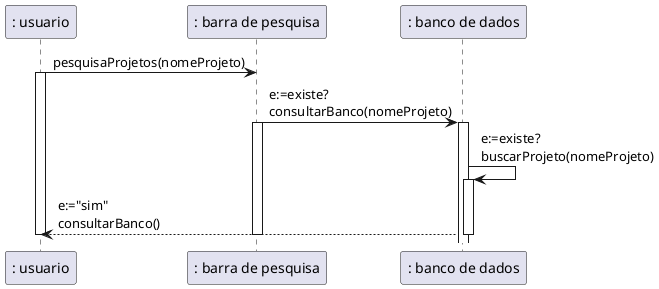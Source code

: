 ## Diagrama de Caso de Uso

plantuml
@startuml
' ESCOLHER PROJETO



    ": usuario" as usuario -> ": barra de pesquisa" as pesquisa : pesquisaProjetos(nomeProjeto)
    activate usuario

    pesquisa -> ": banco de dados" as bd: e:=existe? \nconsultarBanco(nomeProjeto)
    activate pesquisa
    activate bd


    bd -> bd: e:=existe? \nbuscarProjeto(nomeProjeto)
    activate bd

    bd --> usuario: e:="sim" \nconsultarBanco()
    deactivate bd
    deactivate pesquisa
    deactivate usuario


      
@enduml